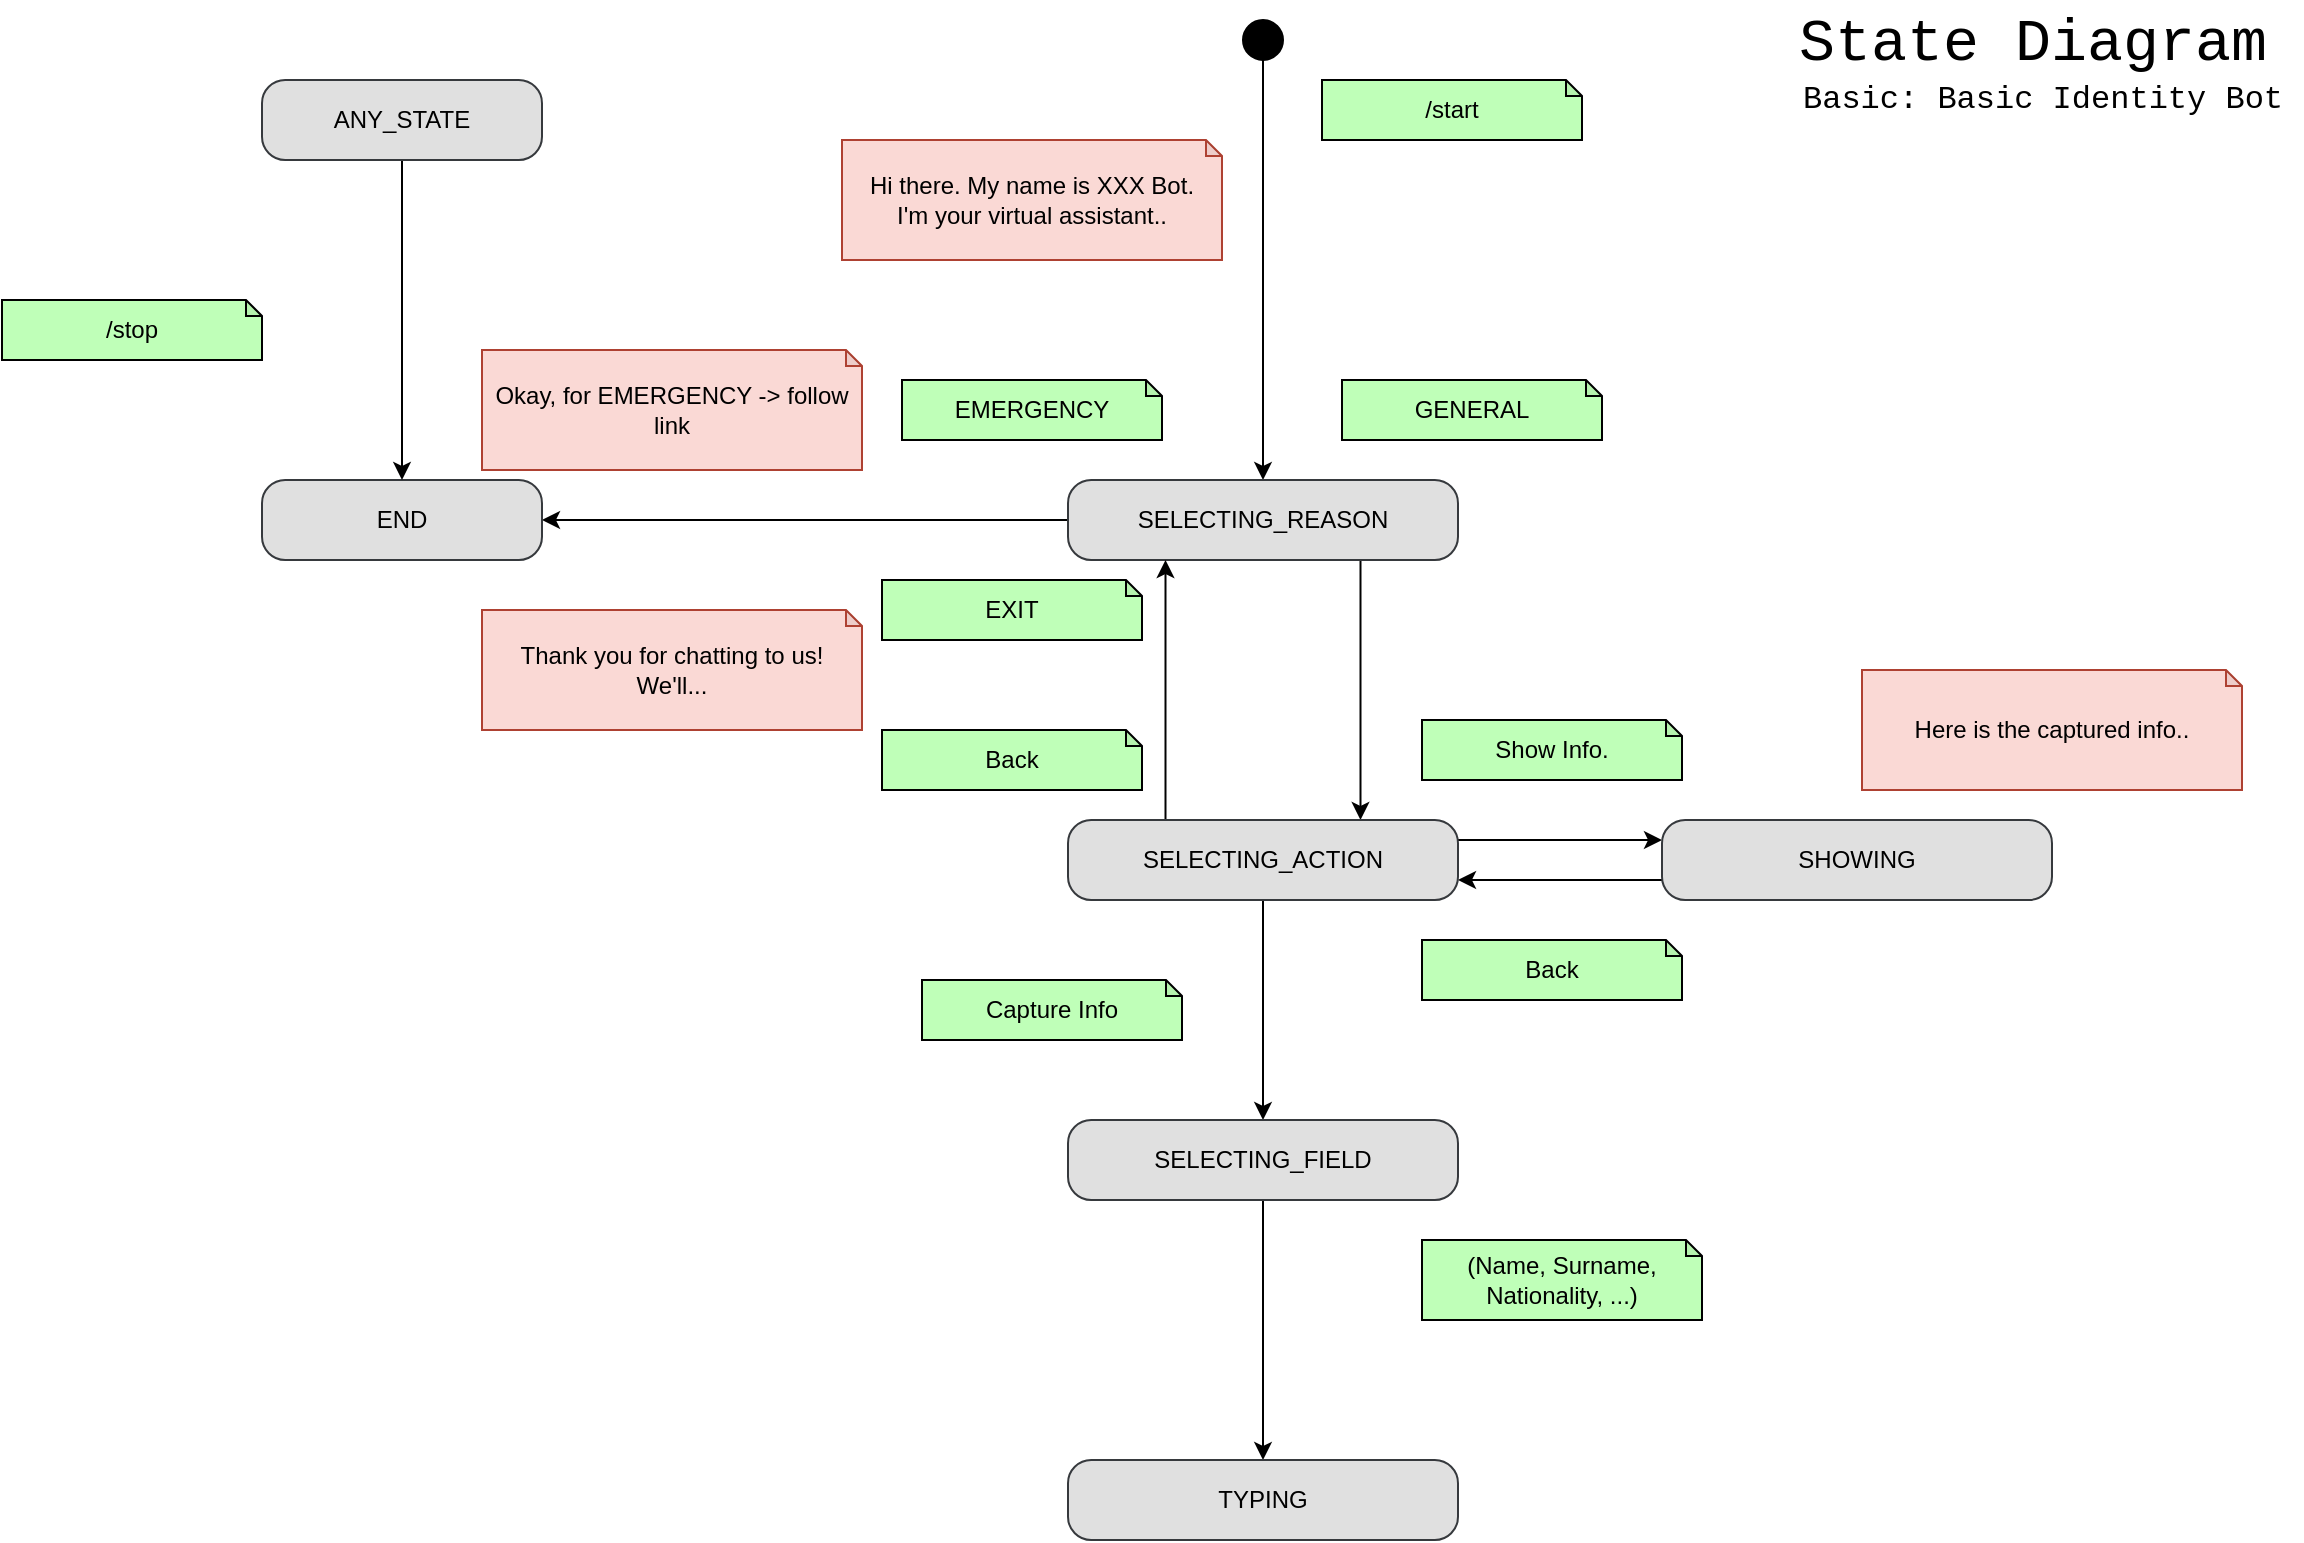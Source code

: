 <mxfile version="12.8.6" type="google"><diagram id="C5RBs43oDa-KdzZeNtuy" name="Page-1"><mxGraphModel dx="1422" dy="794" grid="1" gridSize="10" guides="1" tooltips="1" connect="1" arrows="1" fold="1" page="1" pageScale="1" pageWidth="1600" pageHeight="900" math="0" shadow="0"><root><mxCell id="WIyWlLk6GJQsqaUBKTNV-0"/><mxCell id="WIyWlLk6GJQsqaUBKTNV-1" parent="WIyWlLk6GJQsqaUBKTNV-0"/><mxCell id="bTdAljF23RfIZwE0lkL2-11" style="edgeStyle=orthogonalEdgeStyle;rounded=0;orthogonalLoop=1;jettySize=auto;html=1;exitX=0.5;exitY=1;exitDx=0;exitDy=0;entryX=0.5;entryY=0;entryDx=0;entryDy=0;" parent="WIyWlLk6GJQsqaUBKTNV-1" source="bTdAljF23RfIZwE0lkL2-3" target="bTdAljF23RfIZwE0lkL2-5" edge="1"><mxGeometry relative="1" as="geometry"><mxPoint x="800" y="240" as="targetPoint"/></mxGeometry></mxCell><mxCell id="bTdAljF23RfIZwE0lkL2-3" value="" style="ellipse;whiteSpace=wrap;html=1;aspect=fixed;fillColor=#000000;" parent="WIyWlLk6GJQsqaUBKTNV-1" vertex="1"><mxGeometry x="790.5" y="20" width="20" height="20" as="geometry"/></mxCell><mxCell id="bTdAljF23RfIZwE0lkL2-15" style="edgeStyle=orthogonalEdgeStyle;rounded=0;orthogonalLoop=1;jettySize=auto;html=1;exitX=0;exitY=0.5;exitDx=0;exitDy=0;entryX=1;entryY=0.5;entryDx=0;entryDy=0;" parent="WIyWlLk6GJQsqaUBKTNV-1" source="bTdAljF23RfIZwE0lkL2-5" target="bTdAljF23RfIZwE0lkL2-10" edge="1"><mxGeometry relative="1" as="geometry"/></mxCell><mxCell id="bTdAljF23RfIZwE0lkL2-20" style="edgeStyle=orthogonalEdgeStyle;rounded=0;orthogonalLoop=1;jettySize=auto;html=1;exitX=0.75;exitY=1;exitDx=0;exitDy=0;entryX=0.75;entryY=0;entryDx=0;entryDy=0;" parent="WIyWlLk6GJQsqaUBKTNV-1" source="bTdAljF23RfIZwE0lkL2-5" target="bTdAljF23RfIZwE0lkL2-19" edge="1"><mxGeometry relative="1" as="geometry"><Array as="points"/></mxGeometry></mxCell><mxCell id="bTdAljF23RfIZwE0lkL2-5" value="SELECTING_REASON" style="rounded=1;whiteSpace=wrap;html=1;fillColor=#E0E0E0;strokeColor=#36393d;arcSize=29;" parent="WIyWlLk6GJQsqaUBKTNV-1" vertex="1"><mxGeometry x="703" y="250" width="195" height="40" as="geometry"/></mxCell><mxCell id="bTdAljF23RfIZwE0lkL2-6" value="/start" style="shape=note;whiteSpace=wrap;html=1;backgroundOutline=1;darkOpacity=0.05;fillColor=#BFFFB8;size=8;" parent="WIyWlLk6GJQsqaUBKTNV-1" vertex="1"><mxGeometry x="830" y="50" width="130" height="30" as="geometry"/></mxCell><mxCell id="bTdAljF23RfIZwE0lkL2-7" value="Hi there. My name is XXX Bot.&lt;br&gt;I'm your virtual assistant.." style="shape=note;whiteSpace=wrap;html=1;backgroundOutline=1;darkOpacity=0.05;fillColor=#fad9d5;size=8;strokeColor=#ae4132;" parent="WIyWlLk6GJQsqaUBKTNV-1" vertex="1"><mxGeometry x="590" y="80" width="190" height="60" as="geometry"/></mxCell><mxCell id="bTdAljF23RfIZwE0lkL2-8" value="GENERAL" style="shape=note;whiteSpace=wrap;html=1;backgroundOutline=1;darkOpacity=0.05;fillColor=#BFFFB8;size=8;" parent="WIyWlLk6GJQsqaUBKTNV-1" vertex="1"><mxGeometry x="840" y="200" width="130" height="30" as="geometry"/></mxCell><mxCell id="bTdAljF23RfIZwE0lkL2-9" value="EMERGENCY" style="shape=note;whiteSpace=wrap;html=1;backgroundOutline=1;darkOpacity=0.05;fillColor=#BFFFB8;size=8;" parent="WIyWlLk6GJQsqaUBKTNV-1" vertex="1"><mxGeometry x="620" y="200" width="130" height="30" as="geometry"/></mxCell><mxCell id="bTdAljF23RfIZwE0lkL2-10" value="END" style="rounded=1;whiteSpace=wrap;html=1;fillColor=#E0E0E0;strokeColor=#36393d;arcSize=29;" parent="WIyWlLk6GJQsqaUBKTNV-1" vertex="1"><mxGeometry x="300" y="250" width="140" height="40" as="geometry"/></mxCell><mxCell id="bTdAljF23RfIZwE0lkL2-13" value="/stop" style="shape=note;whiteSpace=wrap;html=1;backgroundOutline=1;darkOpacity=0.05;fillColor=#BFFFB8;size=8;" parent="WIyWlLk6GJQsqaUBKTNV-1" vertex="1"><mxGeometry x="170" y="160" width="130" height="30" as="geometry"/></mxCell><mxCell id="bTdAljF23RfIZwE0lkL2-18" style="edgeStyle=orthogonalEdgeStyle;rounded=0;orthogonalLoop=1;jettySize=auto;html=1;exitX=0.5;exitY=1;exitDx=0;exitDy=0;entryX=0.5;entryY=0;entryDx=0;entryDy=0;" parent="WIyWlLk6GJQsqaUBKTNV-1" source="bTdAljF23RfIZwE0lkL2-14" target="bTdAljF23RfIZwE0lkL2-10" edge="1"><mxGeometry relative="1" as="geometry"/></mxCell><mxCell id="bTdAljF23RfIZwE0lkL2-14" value="ANY_STATE" style="rounded=1;whiteSpace=wrap;html=1;fillColor=#E0E0E0;strokeColor=#36393d;arcSize=29;" parent="WIyWlLk6GJQsqaUBKTNV-1" vertex="1"><mxGeometry x="300" y="50" width="140" height="40" as="geometry"/></mxCell><mxCell id="bTdAljF23RfIZwE0lkL2-16" value="Okay, for EMERGENCY -&amp;gt; follow link" style="shape=note;whiteSpace=wrap;html=1;backgroundOutline=1;darkOpacity=0.05;fillColor=#fad9d5;size=8;strokeColor=#ae4132;" parent="WIyWlLk6GJQsqaUBKTNV-1" vertex="1"><mxGeometry x="410" y="185" width="190" height="60" as="geometry"/></mxCell><mxCell id="bTdAljF23RfIZwE0lkL2-24" style="edgeStyle=orthogonalEdgeStyle;rounded=0;orthogonalLoop=1;jettySize=auto;html=1;exitX=1;exitY=0.25;exitDx=0;exitDy=0;entryX=0;entryY=0.25;entryDx=0;entryDy=0;" parent="WIyWlLk6GJQsqaUBKTNV-1" source="bTdAljF23RfIZwE0lkL2-19" target="bTdAljF23RfIZwE0lkL2-23" edge="1"><mxGeometry relative="1" as="geometry"/></mxCell><mxCell id="bTdAljF23RfIZwE0lkL2-31" style="edgeStyle=orthogonalEdgeStyle;rounded=0;orthogonalLoop=1;jettySize=auto;html=1;exitX=0.25;exitY=0;exitDx=0;exitDy=0;entryX=0.25;entryY=1;entryDx=0;entryDy=0;" parent="WIyWlLk6GJQsqaUBKTNV-1" source="bTdAljF23RfIZwE0lkL2-19" target="bTdAljF23RfIZwE0lkL2-5" edge="1"><mxGeometry relative="1" as="geometry"/></mxCell><mxCell id="bTdAljF23RfIZwE0lkL2-33" style="edgeStyle=orthogonalEdgeStyle;rounded=0;orthogonalLoop=1;jettySize=auto;html=1;exitX=0.5;exitY=1;exitDx=0;exitDy=0;entryX=0.5;entryY=0;entryDx=0;entryDy=0;" parent="WIyWlLk6GJQsqaUBKTNV-1" source="bTdAljF23RfIZwE0lkL2-19" target="bTdAljF23RfIZwE0lkL2-32" edge="1"><mxGeometry relative="1" as="geometry"/></mxCell><mxCell id="bTdAljF23RfIZwE0lkL2-19" value="SELECTING_ACTION" style="rounded=1;whiteSpace=wrap;html=1;fillColor=#E0E0E0;strokeColor=#36393d;arcSize=29;" parent="WIyWlLk6GJQsqaUBKTNV-1" vertex="1"><mxGeometry x="703" y="420" width="195" height="40" as="geometry"/></mxCell><mxCell id="bTdAljF23RfIZwE0lkL2-21" value="EXIT" style="shape=note;whiteSpace=wrap;html=1;backgroundOutline=1;darkOpacity=0.05;fillColor=#BFFFB8;size=8;" parent="WIyWlLk6GJQsqaUBKTNV-1" vertex="1"><mxGeometry x="610" y="300" width="130" height="30" as="geometry"/></mxCell><mxCell id="bTdAljF23RfIZwE0lkL2-22" value="Thank you for chatting to us! We'll..." style="shape=note;whiteSpace=wrap;html=1;backgroundOutline=1;darkOpacity=0.05;fillColor=#fad9d5;size=8;strokeColor=#ae4132;" parent="WIyWlLk6GJQsqaUBKTNV-1" vertex="1"><mxGeometry x="410" y="315" width="190" height="60" as="geometry"/></mxCell><mxCell id="bTdAljF23RfIZwE0lkL2-25" style="edgeStyle=orthogonalEdgeStyle;rounded=0;orthogonalLoop=1;jettySize=auto;html=1;exitX=0;exitY=0.75;exitDx=0;exitDy=0;entryX=1;entryY=0.75;entryDx=0;entryDy=0;" parent="WIyWlLk6GJQsqaUBKTNV-1" source="bTdAljF23RfIZwE0lkL2-23" target="bTdAljF23RfIZwE0lkL2-19" edge="1"><mxGeometry relative="1" as="geometry"/></mxCell><mxCell id="bTdAljF23RfIZwE0lkL2-23" value="SHOWING" style="rounded=1;whiteSpace=wrap;html=1;fillColor=#E0E0E0;strokeColor=#36393d;arcSize=29;" parent="WIyWlLk6GJQsqaUBKTNV-1" vertex="1"><mxGeometry x="1000" y="420" width="195" height="40" as="geometry"/></mxCell><mxCell id="bTdAljF23RfIZwE0lkL2-26" value="Show Info." style="shape=note;whiteSpace=wrap;html=1;backgroundOutline=1;darkOpacity=0.05;fillColor=#BFFFB8;size=8;" parent="WIyWlLk6GJQsqaUBKTNV-1" vertex="1"><mxGeometry x="880" y="370" width="130" height="30" as="geometry"/></mxCell><mxCell id="bTdAljF23RfIZwE0lkL2-27" value="Back" style="shape=note;whiteSpace=wrap;html=1;backgroundOutline=1;darkOpacity=0.05;fillColor=#BFFFB8;size=8;" parent="WIyWlLk6GJQsqaUBKTNV-1" vertex="1"><mxGeometry x="880" y="480" width="130" height="30" as="geometry"/></mxCell><mxCell id="bTdAljF23RfIZwE0lkL2-28" value="Here is the captured info.." style="shape=note;whiteSpace=wrap;html=1;backgroundOutline=1;darkOpacity=0.05;fillColor=#fad9d5;size=8;strokeColor=#ae4132;" parent="WIyWlLk6GJQsqaUBKTNV-1" vertex="1"><mxGeometry x="1100" y="345" width="190" height="60" as="geometry"/></mxCell><mxCell id="bTdAljF23RfIZwE0lkL2-29" value="Back" style="shape=note;whiteSpace=wrap;html=1;backgroundOutline=1;darkOpacity=0.05;fillColor=#BFFFB8;size=8;" parent="WIyWlLk6GJQsqaUBKTNV-1" vertex="1"><mxGeometry x="610" y="375" width="130" height="30" as="geometry"/></mxCell><mxCell id="bTdAljF23RfIZwE0lkL2-37" style="edgeStyle=orthogonalEdgeStyle;rounded=0;orthogonalLoop=1;jettySize=auto;html=1;exitX=0.5;exitY=1;exitDx=0;exitDy=0;" parent="WIyWlLk6GJQsqaUBKTNV-1" source="bTdAljF23RfIZwE0lkL2-32" target="bTdAljF23RfIZwE0lkL2-36" edge="1"><mxGeometry relative="1" as="geometry"/></mxCell><mxCell id="bTdAljF23RfIZwE0lkL2-32" value="SELECTING_FIELD" style="rounded=1;whiteSpace=wrap;html=1;fillColor=#E0E0E0;strokeColor=#36393d;arcSize=29;" parent="WIyWlLk6GJQsqaUBKTNV-1" vertex="1"><mxGeometry x="703" y="570" width="195" height="40" as="geometry"/></mxCell><mxCell id="bTdAljF23RfIZwE0lkL2-34" value="Capture Info" style="shape=note;whiteSpace=wrap;html=1;backgroundOutline=1;darkOpacity=0.05;fillColor=#BFFFB8;size=8;" parent="WIyWlLk6GJQsqaUBKTNV-1" vertex="1"><mxGeometry x="630" y="500" width="130" height="30" as="geometry"/></mxCell><mxCell id="bTdAljF23RfIZwE0lkL2-35" value="(Name, Surname, Nationality, ...)" style="shape=note;whiteSpace=wrap;html=1;backgroundOutline=1;darkOpacity=0.05;fillColor=#BFFFB8;size=8;" parent="WIyWlLk6GJQsqaUBKTNV-1" vertex="1"><mxGeometry x="880" y="630" width="140" height="40" as="geometry"/></mxCell><mxCell id="bTdAljF23RfIZwE0lkL2-36" value="TYPING" style="rounded=1;whiteSpace=wrap;html=1;fillColor=#E0E0E0;strokeColor=#36393d;arcSize=29;" parent="WIyWlLk6GJQsqaUBKTNV-1" vertex="1"><mxGeometry x="703" y="740" width="195" height="40" as="geometry"/></mxCell><mxCell id="nhU_C-3vUklX8yKlLMRo-0" value="&lt;font style=&quot;font-size: 30px;&quot; face=&quot;Courier New&quot;&gt;State Diagram&lt;/font&gt;" style="text;html=1;resizable=0;autosize=1;align=center;verticalAlign=middle;points=[];fillColor=none;strokeColor=none;rounded=0;fontSize=30;fontFamily=Tahoma;" vertex="1" parent="WIyWlLk6GJQsqaUBKTNV-1"><mxGeometry x="1060" y="10" width="250" height="40" as="geometry"/></mxCell><mxCell id="nhU_C-3vUklX8yKlLMRo-2" value="Basic: Basic Identity Bot" style="text;html=1;resizable=0;autosize=1;align=center;verticalAlign=middle;points=[];fillColor=none;strokeColor=none;rounded=0;fontSize=16;fontFamily=Courier New;" vertex="1" parent="WIyWlLk6GJQsqaUBKTNV-1"><mxGeometry x="1060" y="50" width="260" height="20" as="geometry"/></mxCell></root></mxGraphModel></diagram></mxfile>